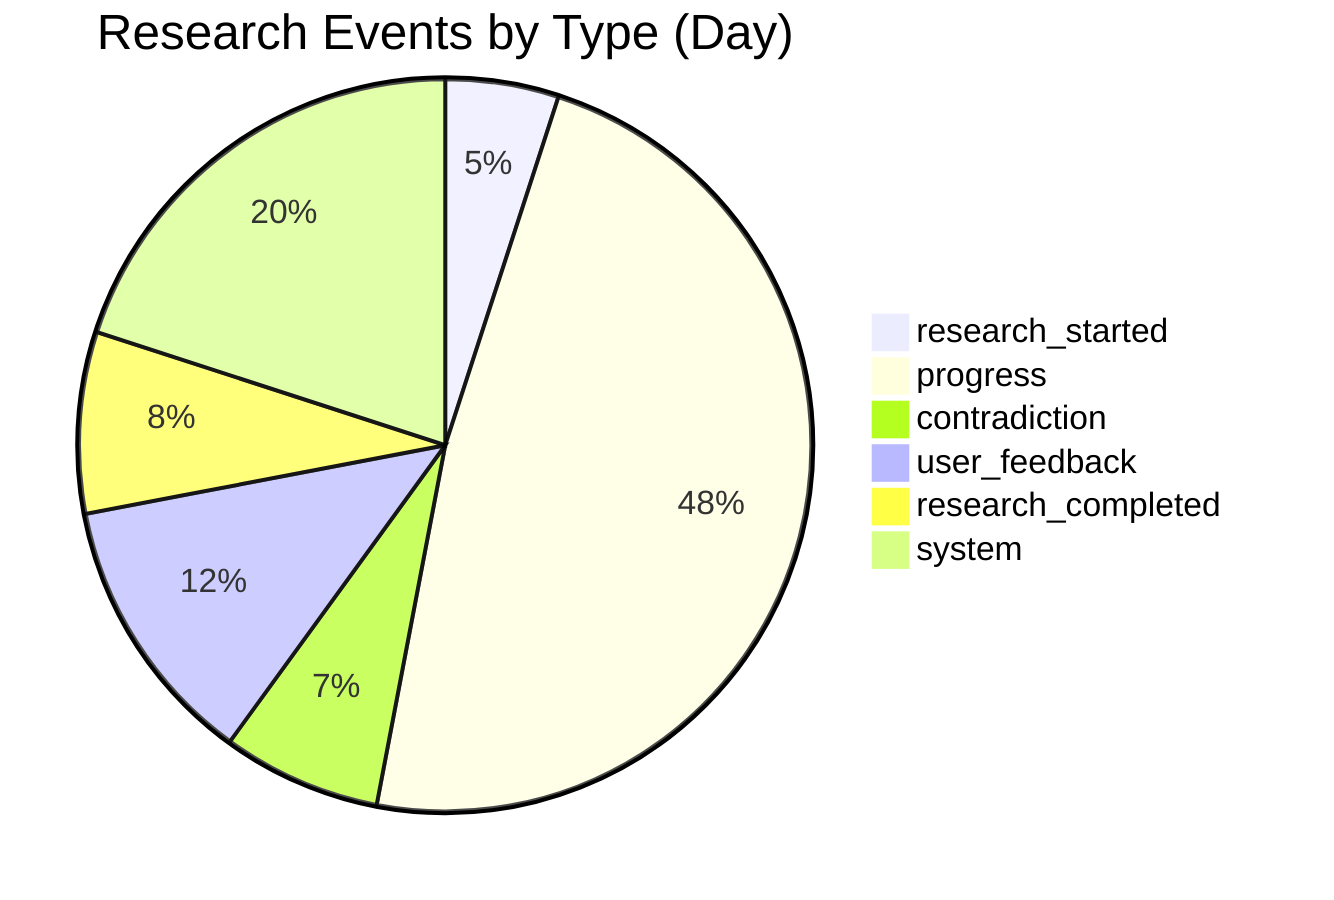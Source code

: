 pie title Research Events by Type (Day)
  "research_started": 5
  "progress": 48
  "contradiction": 7
  "user_feedback": 12
  "research_completed": 8
  "system": 20